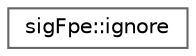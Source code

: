 digraph "Graphical Class Hierarchy"
{
 // LATEX_PDF_SIZE
  bgcolor="transparent";
  edge [fontname=Helvetica,fontsize=10,labelfontname=Helvetica,labelfontsize=10];
  node [fontname=Helvetica,fontsize=10,shape=box,height=0.2,width=0.4];
  rankdir="LR";
  Node0 [id="Node000000",label="sigFpe::ignore",height=0.2,width=0.4,color="grey40", fillcolor="white", style="filled",URL="$classFoam_1_1sigFpe_1_1ignore.html",tooltip=" "];
}
